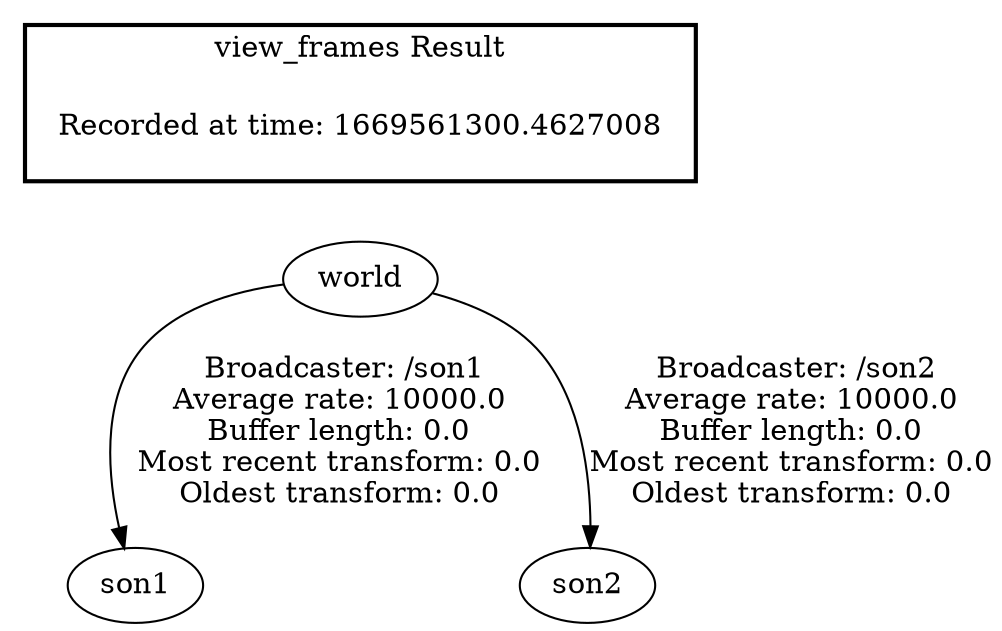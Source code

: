 digraph G {
"world" -> "son1"[label=" Broadcaster: /son1\nAverage rate: 10000.0\nBuffer length: 0.0\nMost recent transform: 0.0\nOldest transform: 0.0\n"];
"world" -> "son2"[label=" Broadcaster: /son2\nAverage rate: 10000.0\nBuffer length: 0.0\nMost recent transform: 0.0\nOldest transform: 0.0\n"];
edge [style=invis];
 subgraph cluster_legend { style=bold; color=black; label ="view_frames Result";
"Recorded at time: 1669561300.4627008"[ shape=plaintext ] ;
}->"world";
}